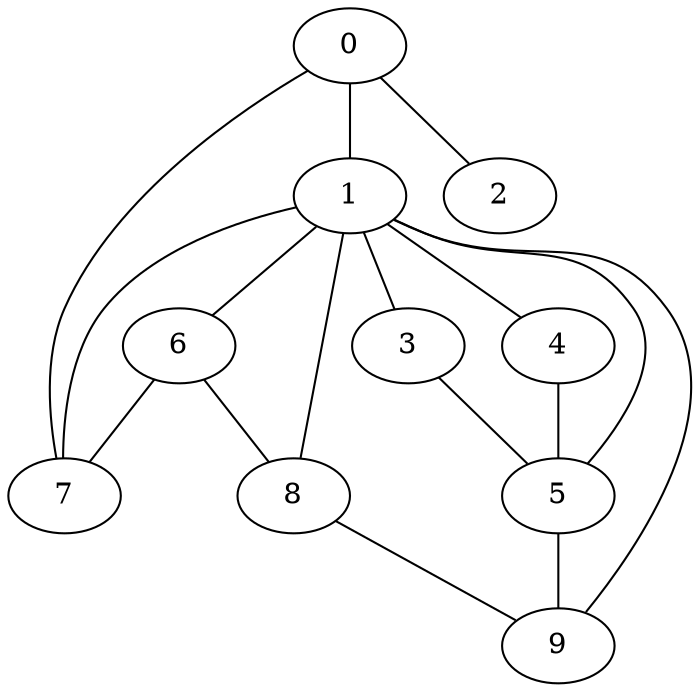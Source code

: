 
graph graphname {
    0 -- 1
0 -- 2
0 -- 7
1 -- 3
1 -- 4
1 -- 5
1 -- 6
1 -- 7
1 -- 8
1 -- 9
3 -- 5
4 -- 5
5 -- 9
6 -- 7
6 -- 8
8 -- 9

}
